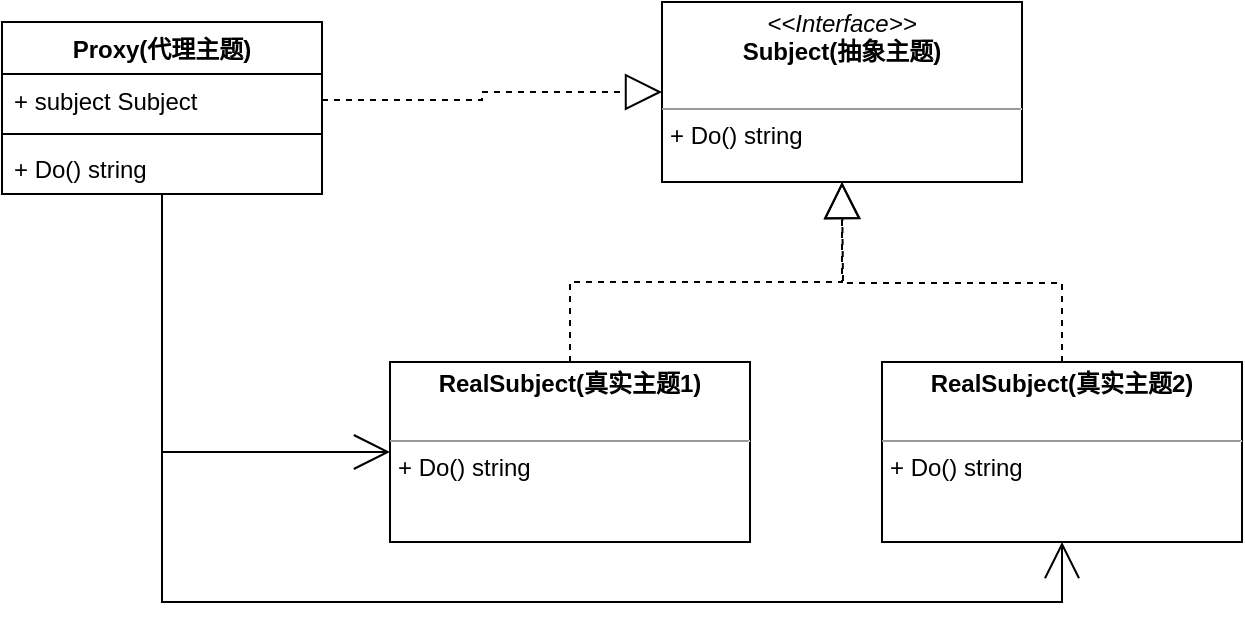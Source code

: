 <mxfile version="21.2.7" type="device">
  <diagram id="SRvUbMCXtZPb0nSLb90t" name="第 1 页">
    <mxGraphModel dx="1434" dy="854" grid="1" gridSize="10" guides="1" tooltips="1" connect="1" arrows="1" fold="1" page="1" pageScale="1" pageWidth="827" pageHeight="1169" math="0" shadow="0">
      <root>
        <mxCell id="0" />
        <mxCell id="1" parent="0" />
        <mxCell id="4iNGwqaxPTd7bF_QZf95-2" value="&lt;p style=&quot;margin:0px;margin-top:4px;text-align:center;&quot;&gt;&lt;i&gt;&amp;lt;&amp;lt;Interface&amp;gt;&amp;gt;&lt;/i&gt;&lt;br&gt;&lt;b&gt;Subject(抽象主题)&lt;/b&gt;&lt;/p&gt;&lt;br&gt;&lt;hr size=&quot;1&quot;&gt;&lt;p style=&quot;margin:0px;margin-left:4px;&quot;&gt;+ Do() string&lt;/p&gt;" style="verticalAlign=top;align=left;overflow=fill;fontSize=12;fontFamily=Helvetica;html=1;whiteSpace=wrap;" vertex="1" parent="1">
          <mxGeometry x="550" y="150" width="180" height="90" as="geometry" />
        </mxCell>
        <mxCell id="4iNGwqaxPTd7bF_QZf95-10" style="edgeStyle=orthogonalEdgeStyle;rounded=0;orthogonalLoop=1;jettySize=auto;html=1;exitX=0.5;exitY=0;exitDx=0;exitDy=0;entryX=0.5;entryY=1;entryDx=0;entryDy=0;dashed=1;endArrow=block;endFill=0;endSize=16;" edge="1" parent="1" source="4iNGwqaxPTd7bF_QZf95-3" target="4iNGwqaxPTd7bF_QZf95-2">
          <mxGeometry relative="1" as="geometry" />
        </mxCell>
        <mxCell id="4iNGwqaxPTd7bF_QZf95-3" value="&lt;p style=&quot;margin:0px;margin-top:4px;text-align:center;&quot;&gt;&lt;b&gt;RealSubject(真实主题1)&lt;/b&gt;&lt;/p&gt;&lt;br&gt;&lt;hr size=&quot;1&quot;&gt;&lt;p style=&quot;margin:0px;margin-left:4px;&quot;&gt;+ Do() string&lt;/p&gt;" style="verticalAlign=top;align=left;overflow=fill;fontSize=12;fontFamily=Helvetica;html=1;whiteSpace=wrap;" vertex="1" parent="1">
          <mxGeometry x="414" y="330" width="180" height="90" as="geometry" />
        </mxCell>
        <mxCell id="4iNGwqaxPTd7bF_QZf95-11" style="edgeStyle=orthogonalEdgeStyle;rounded=0;orthogonalLoop=1;jettySize=auto;html=1;exitX=0.5;exitY=0;exitDx=0;exitDy=0;dashed=1;endArrow=block;endFill=0;endSize=16;" edge="1" parent="1" source="4iNGwqaxPTd7bF_QZf95-4">
          <mxGeometry relative="1" as="geometry">
            <mxPoint x="640" y="240" as="targetPoint" />
          </mxGeometry>
        </mxCell>
        <mxCell id="4iNGwqaxPTd7bF_QZf95-4" value="&lt;p style=&quot;margin:0px;margin-top:4px;text-align:center;&quot;&gt;&lt;b&gt;RealSubject(真实主题2)&lt;/b&gt;&lt;/p&gt;&lt;br&gt;&lt;hr size=&quot;1&quot;&gt;&lt;p style=&quot;margin:0px;margin-left:4px;&quot;&gt;+ Do() string&lt;/p&gt;" style="verticalAlign=top;align=left;overflow=fill;fontSize=12;fontFamily=Helvetica;html=1;whiteSpace=wrap;" vertex="1" parent="1">
          <mxGeometry x="660" y="330" width="180" height="90" as="geometry" />
        </mxCell>
        <mxCell id="4iNGwqaxPTd7bF_QZf95-5" value="Proxy(代理主题)" style="swimlane;fontStyle=1;align=center;verticalAlign=top;childLayout=stackLayout;horizontal=1;startSize=26;horizontalStack=0;resizeParent=1;resizeParentMax=0;resizeLast=0;collapsible=1;marginBottom=0;whiteSpace=wrap;html=1;" vertex="1" parent="1">
          <mxGeometry x="220" y="160" width="160" height="86" as="geometry" />
        </mxCell>
        <mxCell id="4iNGwqaxPTd7bF_QZf95-6" value="+ subject Subject" style="text;strokeColor=none;fillColor=none;align=left;verticalAlign=top;spacingLeft=4;spacingRight=4;overflow=hidden;rotatable=0;points=[[0,0.5],[1,0.5]];portConstraint=eastwest;whiteSpace=wrap;html=1;" vertex="1" parent="4iNGwqaxPTd7bF_QZf95-5">
          <mxGeometry y="26" width="160" height="26" as="geometry" />
        </mxCell>
        <mxCell id="4iNGwqaxPTd7bF_QZf95-7" value="" style="line;strokeWidth=1;fillColor=none;align=left;verticalAlign=middle;spacingTop=-1;spacingLeft=3;spacingRight=3;rotatable=0;labelPosition=right;points=[];portConstraint=eastwest;strokeColor=inherit;" vertex="1" parent="4iNGwqaxPTd7bF_QZf95-5">
          <mxGeometry y="52" width="160" height="8" as="geometry" />
        </mxCell>
        <mxCell id="4iNGwqaxPTd7bF_QZf95-8" value="+ Do() string" style="text;strokeColor=none;fillColor=none;align=left;verticalAlign=top;spacingLeft=4;spacingRight=4;overflow=hidden;rotatable=0;points=[[0,0.5,0,0,0],[0.5,1,0,0,0],[1,0.5,0,0,0]];portConstraint=eastwest;whiteSpace=wrap;html=1;" vertex="1" parent="4iNGwqaxPTd7bF_QZf95-5">
          <mxGeometry y="60" width="160" height="26" as="geometry" />
        </mxCell>
        <mxCell id="4iNGwqaxPTd7bF_QZf95-9" style="edgeStyle=orthogonalEdgeStyle;rounded=0;orthogonalLoop=1;jettySize=auto;html=1;exitX=1;exitY=0.5;exitDx=0;exitDy=0;entryX=0;entryY=0.5;entryDx=0;entryDy=0;dashed=1;endArrow=block;endFill=0;endSize=16;" edge="1" parent="1" source="4iNGwqaxPTd7bF_QZf95-6" target="4iNGwqaxPTd7bF_QZf95-2">
          <mxGeometry relative="1" as="geometry" />
        </mxCell>
        <mxCell id="4iNGwqaxPTd7bF_QZf95-12" style="edgeStyle=orthogonalEdgeStyle;rounded=0;orthogonalLoop=1;jettySize=auto;html=1;exitX=0.5;exitY=1;exitDx=0;exitDy=0;exitPerimeter=0;entryX=0;entryY=0.5;entryDx=0;entryDy=0;endArrow=open;endFill=0;endSize=16;" edge="1" parent="1" source="4iNGwqaxPTd7bF_QZf95-8" target="4iNGwqaxPTd7bF_QZf95-3">
          <mxGeometry relative="1" as="geometry" />
        </mxCell>
        <mxCell id="4iNGwqaxPTd7bF_QZf95-13" style="edgeStyle=orthogonalEdgeStyle;rounded=0;orthogonalLoop=1;jettySize=auto;html=1;exitX=0.5;exitY=1;exitDx=0;exitDy=0;exitPerimeter=0;entryX=0.5;entryY=1;entryDx=0;entryDy=0;endArrow=open;endFill=0;endSize=16;" edge="1" parent="1" source="4iNGwqaxPTd7bF_QZf95-8" target="4iNGwqaxPTd7bF_QZf95-4">
          <mxGeometry relative="1" as="geometry" />
        </mxCell>
      </root>
    </mxGraphModel>
  </diagram>
</mxfile>
